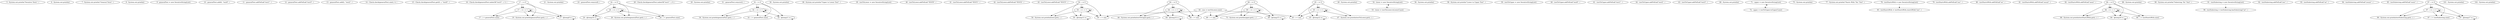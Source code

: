 digraph G {
"5 : System.out.println(\"Iterative Tests\", )"
"6 : System.out.println()"
"7 : System.out.println(\"General Tests\", )"
"8 : System.out.println()"
"9 : generalTest = new IterativeStringList()"
"10 : generalTest.add(0, \"test0\", )"
"11 : generalTest.addToEnd(\"test1\", )"
"12 : generalTest.addToEnd(\"test3\", )"
"13 : generalTest.add(2, \"test2\", )"
"14 : Check.check(generalTest.size(), 4, )"
"15 : Check.check(generalTest.get(0, ), \"test0\", )"
"16 : Check.check(generalTest.indexOf(\"test3\", ), 3, )"
"17 : i = 0"
"17 : i = 0" -> "17 : i = i + 1"
"17 : i = 0" -> "17 : i < generalTest.size()"
"17 : i = 0" -> "19 : System.out.println(generalTest.get(i, ), )"
"17 : i = 0" -> "17 : @temp9 = i"
"17 : i = 0" -> "17 : i = i + 1" [style=dashed]
"17 : i < generalTest.size()"
"19 : System.out.println(generalTest.get(i, ), )"
"17 : @temp9 = i"
"17 : @temp9 = i" -> "17 : @temp9 = i" [style=dashed]
"17 : i = i + 1"
"17 : i = i + 1" -> "17 : i = i + 1"
"17 : i = i + 1" -> "17 : i < generalTest.size()"
"17 : i = i + 1" -> "19 : System.out.println(generalTest.get(i, ), )"
"17 : i = i + 1" -> "17 : @temp9 = i"
"17 : i = i + 1" -> "17 : i = i + 1" [style=dashed]
"21 : System.out.println()"
"23 : generalTest.remove(0, )"
"24 : i = 0"
"24 : i = 0" -> "24 : @temp10 = i"
"24 : i = 0" -> "26 : System.out.println(generalTest.get(i, ), )"
"24 : i = 0" -> "24 : i = i + 1"
"24 : i = 0" -> "24 : i < generalTest.size()"
"24 : i = 0" -> "24 : i = i + 1" [style=dashed]
"24 : i < generalTest.size()"
"26 : System.out.println(generalTest.get(i, ), )"
"24 : @temp10 = i"
"24 : @temp10 = i" -> "24 : @temp10 = i" [style=dashed]
"24 : i = i + 1"
"24 : i = i + 1" -> "24 : @temp10 = i"
"24 : i = i + 1" -> "26 : System.out.println(generalTest.get(i, ), )"
"24 : i = i + 1" -> "24 : i = i + 1"
"24 : i = i + 1" -> "24 : i < generalTest.size()"
"24 : i = i + 1" -> "24 : i = i + 1" [style=dashed]
"28 : Check.check(generalTest.indexOf(\"test1\", ), 0, )"
"29 : System.out.println()"
"31 : generalTest.remove(2, )"
"32 : i = 0"
"32 : i = 0" -> "34 : System.out.println(generalTest.get(i, ), )"
"32 : i = 0" -> "32 : i = i + 1"
"32 : i = 0" -> "32 : i < generalTest.size()"
"32 : i = 0" -> "32 : @temp11 = i"
"32 : i = 0" -> "32 : i = i + 1" [style=dashed]
"32 : i < generalTest.size()"
"34 : System.out.println(generalTest.get(i, ), )"
"32 : @temp11 = i"
"32 : @temp11 = i" -> "32 : @temp11 = i" [style=dashed]
"32 : i = i + 1"
"32 : i = i + 1" -> "34 : System.out.println(generalTest.get(i, ), )"
"32 : i = i + 1" -> "32 : i = i + 1"
"32 : i = i + 1" -> "32 : i < generalTest.size()"
"32 : i = i + 1" -> "32 : @temp11 = i"
"32 : i = i + 1" -> "32 : i = i + 1" [style=dashed]
"36 : System.out.println()"
"38 : System.out.println(\"Upper to Lower Test\", )"
"39 : testToLower = new IterativeStringList()"
"40 : testToLower.addToEnd(\"TEST0\", )"
"41 : testToLower.addToEnd(\"TEST1\", )"
"42 : testToLower.addToEnd(\"TEST2\", )"
"43 : testToLower.addToEnd(\"TEST3\", )"
"44 : size = testToLower.size()"
"44 : size = testToLower.size()" -> "50 : i < size"
"44 : size = testToLower.size()" -> "64 : i < size"
"44 : size = testToLower.size()" -> "69 : i < size"
"44 : size = testToLower.size()" -> "45 : i < size"
"45 : i = 0"
"45 : i = 0" -> "45 : i = i + 1"
"45 : i = 0" -> "45 : @temp12 = i"
"45 : i = 0" -> "45 : i < size"
"45 : i = 0" -> "47 : System.out.println(testToLower.get(i, ), )"
"45 : i = 0" -> "45 : i = i + 1" [style=dashed]
"45 : i < size"
"47 : System.out.println(testToLower.get(i, ), )"
"45 : @temp12 = i"
"45 : @temp12 = i" -> "45 : @temp12 = i" [style=dashed]
"45 : i = i + 1"
"45 : i = i + 1" -> "45 : i = i + 1"
"45 : i = i + 1" -> "45 : @temp12 = i"
"45 : i = i + 1" -> "45 : i < size"
"45 : i = i + 1" -> "47 : System.out.println(testToLower.get(i, ), )"
"45 : i = i + 1" -> "45 : i = i + 1" [style=dashed]
"49 : System.out.println()"
"50 : i = 0"
"50 : i = 0" -> "50 : i < size"
"50 : i = 0" -> "54 : System.out.println(lower.get(i, ), )"
"50 : i = 0" -> "50 : i = i + 1"
"50 : i = 0" -> "50 : @temp13 = i"
"50 : i = 0" -> "50 : i = i + 1" [style=dashed]
"50 : i < size"
"52 : lower = new IterativeStringList()"
"52 : lower = new IterativeStringList()" -> "53 : lower = testToLower.toLowerCase()" [style=dashed]
"53 : lower = testToLower.toLowerCase()"
"53 : lower = testToLower.toLowerCase()" -> "52 : lower = new IterativeStringList()" [style=dashed]
"54 : System.out.println(lower.get(i, ), )"
"50 : @temp13 = i"
"50 : @temp13 = i" -> "50 : @temp13 = i" [style=dashed]
"50 : i = i + 1"
"50 : i = i + 1" -> "50 : i < size"
"50 : i = i + 1" -> "54 : System.out.println(lower.get(i, ), )"
"50 : i = i + 1" -> "50 : i = i + 1"
"50 : i = i + 1" -> "50 : @temp13 = i"
"50 : i = i + 1" -> "50 : i = i + 1" [style=dashed]
"56 : System.out.println()"
"58 : System.out.println(\"Lower to Upper Test\", )"
"59 : testToUpper = new IterativeStringList()"
"60 : testToUpper.addToEnd(\"test0\", )"
"61 : testToUpper.addToEnd(\"test1\", )"
"62 : testToUpper.addToEnd(\"test2\", )"
"63 : testToUpper.addToEnd(\"test3\", )"
"64 : i = 0"
"64 : i = 0" -> "66 : System.out.println(testToUpper.get(i, ), )"
"64 : i = 0" -> "64 : i = i + 1"
"64 : i = 0" -> "64 : i < size"
"64 : i = 0" -> "64 : @temp14 = i"
"64 : i = 0" -> "64 : i = i + 1" [style=dashed]
"64 : i < size"
"66 : System.out.println(testToUpper.get(i, ), )"
"64 : @temp14 = i"
"64 : @temp14 = i" -> "64 : @temp14 = i" [style=dashed]
"64 : i = i + 1"
"64 : i = i + 1" -> "66 : System.out.println(testToUpper.get(i, ), )"
"64 : i = i + 1" -> "64 : i = i + 1"
"64 : i = i + 1" -> "64 : i < size"
"64 : i = i + 1" -> "64 : @temp14 = i"
"64 : i = i + 1" -> "64 : i = i + 1" [style=dashed]
"68 : System.out.println()"
"69 : i = 0"
"69 : i = 0" -> "69 : i = i + 1"
"69 : i = 0" -> "69 : i < size"
"69 : i = 0" -> "73 : System.out.println(upper.get(i, ), )"
"69 : i = 0" -> "69 : @temp15 = i"
"69 : i = 0" -> "69 : i = i + 1" [style=dashed]
"69 : i < size"
"71 : upper = new IterativeStringList()"
"71 : upper = new IterativeStringList()" -> "72 : upper = testToUpper.toUpperCase()" [style=dashed]
"72 : upper = testToUpper.toUpperCase()"
"72 : upper = testToUpper.toUpperCase()" -> "71 : upper = new IterativeStringList()" [style=dashed]
"73 : System.out.println(upper.get(i, ), )"
"69 : @temp15 = i"
"69 : @temp15 = i" -> "69 : @temp15 = i" [style=dashed]
"69 : i = i + 1"
"69 : i = i + 1" -> "69 : i = i + 1"
"69 : i = i + 1" -> "69 : i < size"
"69 : i = i + 1" -> "73 : System.out.println(upper.get(i, ), )"
"69 : i = i + 1" -> "69 : @temp15 = i"
"69 : i = i + 1" -> "69 : i = i + 1" [style=dashed]
"75 : System.out.println()"
"77 : System.out.println(\"Starts With 'Yes' Test\", )"
"78 : testStartsWith = new IterativeStringList()"
"78 : testStartsWith = new IterativeStringList()" -> "83 : testStartsWith = testStartsWith.startsWith(\"yes\", )" [style=dashed]
"79 : testStartsWith.addToEnd(\"yes\", )"
"80 : testStartsWith.addToEnd(\"no\", )"
"81 : testStartsWith.addToEnd(\"yessir\", )"
"82 : testStartsWith.addToEnd(\"nosir\", )"
"83 : testStartsWith = testStartsWith.startsWith(\"yes\", )"
"84 : i = 0"
"84 : i = 0" -> "86 : System.out.println(testStartsWith.get(i, ), )"
"84 : i = 0" -> "84 : @temp16 = i"
"84 : i = 0" -> "84 : i = i + 1"
"84 : i = 0" -> "84 : i < testStartsWith.size()"
"84 : i = 0" -> "84 : i = i + 1" [style=dashed]
"84 : i < testStartsWith.size()"
"86 : System.out.println(testStartsWith.get(i, ), )"
"84 : @temp16 = i"
"84 : @temp16 = i" -> "84 : @temp16 = i" [style=dashed]
"84 : i = i + 1"
"84 : i = i + 1" -> "86 : System.out.println(testStartsWith.get(i, ), )"
"84 : i = i + 1" -> "84 : @temp16 = i"
"84 : i = i + 1" -> "84 : i = i + 1"
"84 : i = i + 1" -> "84 : i < testStartsWith.size()"
"84 : i = i + 1" -> "84 : i = i + 1" [style=dashed]
"88 : System.out.println()"
"90 : System.out.println(\"Substring 'Sir' Test\", )"
"91 : testSubstring = new IterativeStringList()"
"91 : testSubstring = new IterativeStringList()" -> "96 : testSubstring = testSubstring.hasSubstring(\"sir\", )" [style=dashed]
"92 : testSubstring.addToEnd(\"yes\", )"
"93 : testSubstring.addToEnd(\"no\", )"
"94 : testSubstring.addToEnd(\"yessir\", )"
"95 : testSubstring.addToEnd(\"nosir\", )"
"96 : testSubstring = testSubstring.hasSubstring(\"sir\", )"
"97 : i = 0"
"97 : i = 0" -> "99 : System.out.println(testSubstring.get(i, ), )"
"97 : i = 0" -> "97 : i < testSubstring.size()"
"97 : i = 0" -> "97 : i = i + 1"
"97 : i = 0" -> "97 : @temp17 = i"
"97 : i = 0" -> "97 : i = i + 1" [style=dashed]
"97 : i < testSubstring.size()"
"99 : System.out.println(testSubstring.get(i, ), )"
"97 : @temp17 = i"
"97 : @temp17 = i" -> "97 : @temp17 = i" [style=dashed]
"97 : i = i + 1"
"97 : i = i + 1" -> "99 : System.out.println(testSubstring.get(i, ), )"
"97 : i = i + 1" -> "97 : i < testSubstring.size()"
"97 : i = i + 1" -> "97 : i = i + 1"
"97 : i = i + 1" -> "97 : @temp17 = i"
"97 : i = i + 1" -> "97 : i = i + 1" [style=dashed]
"101 : System.out.println()"
"102 : System.out.println()"
}